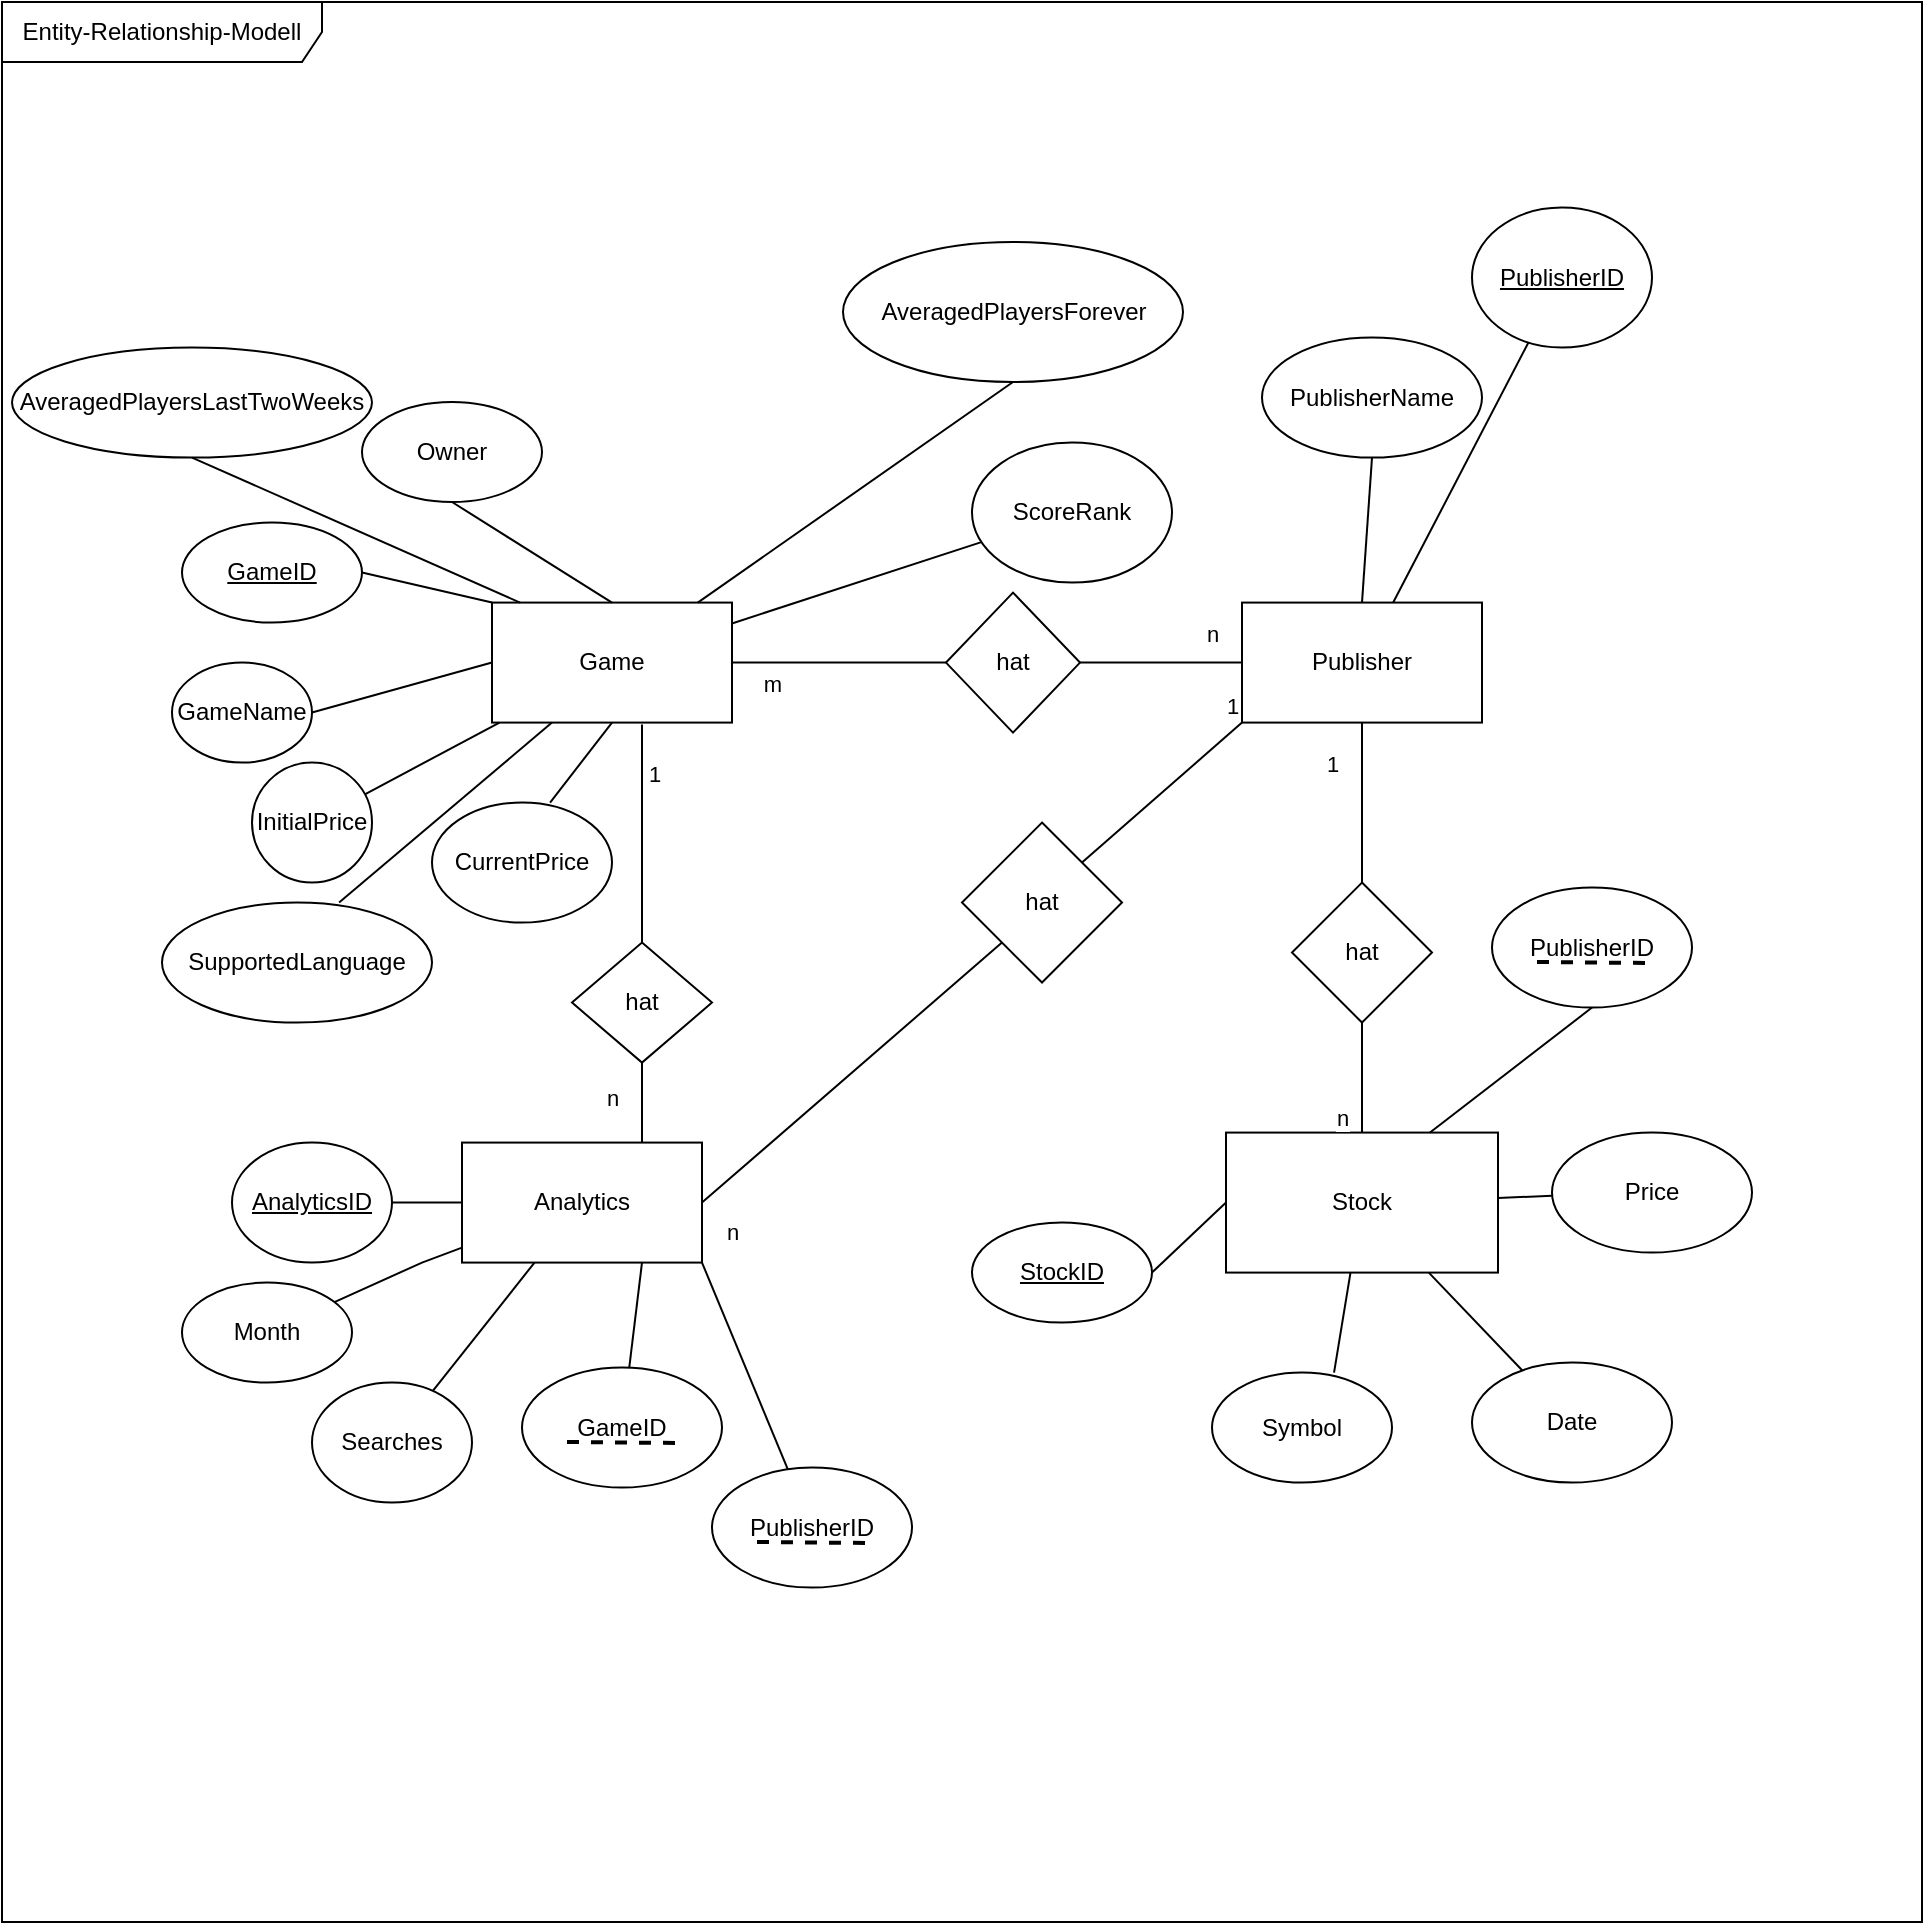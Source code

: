<mxfile version="26.1.1">
  <diagram name="Page-1" id="uBUSxN6oMUStYOfofS0Z">
    <mxGraphModel dx="3088" dy="1941" grid="1" gridSize="10" guides="1" tooltips="1" connect="1" arrows="1" fold="1" page="1" pageScale="1" pageWidth="827" pageHeight="1169" math="0" shadow="0">
      <root>
        <mxCell id="0" />
        <mxCell id="1" parent="0" />
        <mxCell id="lahSlETp8_09CoaiddEQ-1" value="Entity-Relationship-Modell" style="shape=umlFrame;whiteSpace=wrap;html=1;pointerEvents=0;recursiveResize=0;container=1;collapsible=0;width=160;" parent="1" vertex="1">
          <mxGeometry x="-970" y="-80" width="960" height="960" as="geometry" />
        </mxCell>
        <mxCell id="lahSlETp8_09CoaiddEQ-7" value="Game" style="rounded=0;whiteSpace=wrap;html=1;" parent="lahSlETp8_09CoaiddEQ-1" vertex="1">
          <mxGeometry x="245" y="300.29" width="120" height="60" as="geometry" />
        </mxCell>
        <mxCell id="lahSlETp8_09CoaiddEQ-8" value="&lt;u&gt;GameID&lt;/u&gt;" style="ellipse;whiteSpace=wrap;html=1;" parent="lahSlETp8_09CoaiddEQ-1" vertex="1">
          <mxGeometry x="90" y="260.29" width="90" height="50" as="geometry" />
        </mxCell>
        <mxCell id="lahSlETp8_09CoaiddEQ-9" value="" style="endArrow=none;html=1;rounded=0;exitX=0;exitY=0;exitDx=0;exitDy=0;entryX=1;entryY=0.5;entryDx=0;entryDy=0;" parent="lahSlETp8_09CoaiddEQ-1" source="lahSlETp8_09CoaiddEQ-7" target="lahSlETp8_09CoaiddEQ-8" edge="1">
          <mxGeometry width="50" height="50" relative="1" as="geometry">
            <mxPoint x="375" y="380.29" as="sourcePoint" />
            <mxPoint x="162" y="303.29" as="targetPoint" />
          </mxGeometry>
        </mxCell>
        <mxCell id="lahSlETp8_09CoaiddEQ-10" value="GameName" style="ellipse;whiteSpace=wrap;html=1;" parent="lahSlETp8_09CoaiddEQ-1" vertex="1">
          <mxGeometry x="85" y="330.29" width="70" height="50" as="geometry" />
        </mxCell>
        <mxCell id="lahSlETp8_09CoaiddEQ-12" value="InitialPrice" style="ellipse;whiteSpace=wrap;html=1;aspect=fixed;" parent="lahSlETp8_09CoaiddEQ-1" vertex="1">
          <mxGeometry x="125" y="380.29" width="60" height="60" as="geometry" />
        </mxCell>
        <mxCell id="lahSlETp8_09CoaiddEQ-13" value="CurrentPrice" style="ellipse;whiteSpace=wrap;html=1;" parent="lahSlETp8_09CoaiddEQ-1" vertex="1">
          <mxGeometry x="215" y="400.29" width="90" height="60" as="geometry" />
        </mxCell>
        <mxCell id="lahSlETp8_09CoaiddEQ-14" value="" style="endArrow=none;html=1;rounded=0;exitX=1;exitY=0.5;exitDx=0;exitDy=0;entryX=0;entryY=0.5;entryDx=0;entryDy=0;" parent="lahSlETp8_09CoaiddEQ-1" source="lahSlETp8_09CoaiddEQ-10" target="lahSlETp8_09CoaiddEQ-7" edge="1">
          <mxGeometry width="50" height="50" relative="1" as="geometry">
            <mxPoint x="375" y="380.29" as="sourcePoint" />
            <mxPoint x="425" y="330.29" as="targetPoint" />
          </mxGeometry>
        </mxCell>
        <mxCell id="lahSlETp8_09CoaiddEQ-15" value="" style="endArrow=none;html=1;rounded=0;" parent="lahSlETp8_09CoaiddEQ-1" source="lahSlETp8_09CoaiddEQ-12" target="lahSlETp8_09CoaiddEQ-7" edge="1">
          <mxGeometry width="50" height="50" relative="1" as="geometry">
            <mxPoint x="375" y="380.29" as="sourcePoint" />
            <mxPoint x="425" y="330.29" as="targetPoint" />
          </mxGeometry>
        </mxCell>
        <mxCell id="lahSlETp8_09CoaiddEQ-16" value="" style="endArrow=none;html=1;rounded=0;exitX=0.5;exitY=1;exitDx=0;exitDy=0;entryX=0.656;entryY=0;entryDx=0;entryDy=0;entryPerimeter=0;" parent="lahSlETp8_09CoaiddEQ-1" source="lahSlETp8_09CoaiddEQ-7" target="lahSlETp8_09CoaiddEQ-13" edge="1">
          <mxGeometry width="50" height="50" relative="1" as="geometry">
            <mxPoint x="375" y="380.29" as="sourcePoint" />
            <mxPoint x="425" y="330.29" as="targetPoint" />
          </mxGeometry>
        </mxCell>
        <mxCell id="lahSlETp8_09CoaiddEQ-17" value="Owner" style="ellipse;whiteSpace=wrap;html=1;" parent="lahSlETp8_09CoaiddEQ-1" vertex="1">
          <mxGeometry x="180" y="200" width="90" height="50" as="geometry" />
        </mxCell>
        <mxCell id="lahSlETp8_09CoaiddEQ-18" value="AveragedPlayersForever" style="ellipse;whiteSpace=wrap;html=1;" parent="lahSlETp8_09CoaiddEQ-1" vertex="1">
          <mxGeometry x="420.5" y="120" width="170" height="70" as="geometry" />
        </mxCell>
        <mxCell id="lahSlETp8_09CoaiddEQ-19" value="AveragedPlayersLastTwoWeeks" style="ellipse;whiteSpace=wrap;html=1;" parent="lahSlETp8_09CoaiddEQ-1" vertex="1">
          <mxGeometry x="5" y="172.79" width="180" height="55" as="geometry" />
        </mxCell>
        <mxCell id="lahSlETp8_09CoaiddEQ-20" value="" style="endArrow=none;html=1;rounded=0;entryX=0.5;entryY=0;entryDx=0;entryDy=0;exitX=0.5;exitY=1;exitDx=0;exitDy=0;" parent="lahSlETp8_09CoaiddEQ-1" source="lahSlETp8_09CoaiddEQ-17" target="lahSlETp8_09CoaiddEQ-7" edge="1">
          <mxGeometry width="50" height="50" relative="1" as="geometry">
            <mxPoint x="290" y="270.29" as="sourcePoint" />
            <mxPoint x="425" y="500.29" as="targetPoint" />
          </mxGeometry>
        </mxCell>
        <mxCell id="lahSlETp8_09CoaiddEQ-21" value="" style="endArrow=none;html=1;rounded=0;entryX=0.5;entryY=1;entryDx=0;entryDy=0;" parent="lahSlETp8_09CoaiddEQ-1" source="lahSlETp8_09CoaiddEQ-7" target="lahSlETp8_09CoaiddEQ-18" edge="1">
          <mxGeometry width="50" height="50" relative="1" as="geometry">
            <mxPoint x="375" y="460.29" as="sourcePoint" />
            <mxPoint x="400.543" y="232.285" as="targetPoint" />
          </mxGeometry>
        </mxCell>
        <mxCell id="lahSlETp8_09CoaiddEQ-25" value="Publisher" style="rounded=0;whiteSpace=wrap;html=1;" parent="lahSlETp8_09CoaiddEQ-1" vertex="1">
          <mxGeometry x="620" y="300.29" width="120" height="60" as="geometry" />
        </mxCell>
        <mxCell id="lahSlETp8_09CoaiddEQ-29" value="hat" style="rhombus;whiteSpace=wrap;html=1;" parent="lahSlETp8_09CoaiddEQ-1" vertex="1">
          <mxGeometry x="472" y="295.29" width="67" height="70" as="geometry" />
        </mxCell>
        <mxCell id="lahSlETp8_09CoaiddEQ-30" value="" style="endArrow=none;html=1;rounded=0;entryX=0;entryY=0.5;entryDx=0;entryDy=0;exitX=1;exitY=0.5;exitDx=0;exitDy=0;" parent="lahSlETp8_09CoaiddEQ-1" source="lahSlETp8_09CoaiddEQ-7" target="lahSlETp8_09CoaiddEQ-29" edge="1">
          <mxGeometry width="50" height="50" relative="1" as="geometry">
            <mxPoint x="375" y="490.29" as="sourcePoint" />
            <mxPoint x="425" y="440.29" as="targetPoint" />
          </mxGeometry>
        </mxCell>
        <mxCell id="lahSlETp8_09CoaiddEQ-35" value="m" style="edgeLabel;html=1;align=center;verticalAlign=middle;resizable=0;points=[];" parent="lahSlETp8_09CoaiddEQ-30" vertex="1" connectable="0">
          <mxGeometry x="-0.028" y="-4" relative="1" as="geometry">
            <mxPoint x="-32" y="6" as="offset" />
          </mxGeometry>
        </mxCell>
        <mxCell id="lahSlETp8_09CoaiddEQ-28" value="" style="endArrow=none;html=1;rounded=0;entryX=0;entryY=0.5;entryDx=0;entryDy=0;exitX=1;exitY=0.5;exitDx=0;exitDy=0;" parent="lahSlETp8_09CoaiddEQ-1" source="lahSlETp8_09CoaiddEQ-29" target="lahSlETp8_09CoaiddEQ-25" edge="1">
          <mxGeometry width="50" height="50" relative="1" as="geometry">
            <mxPoint x="575" y="325.29" as="sourcePoint" />
            <mxPoint x="425" y="440.29" as="targetPoint" />
          </mxGeometry>
        </mxCell>
        <mxCell id="lahSlETp8_09CoaiddEQ-36" value="n" style="edgeLabel;html=1;align=center;verticalAlign=middle;resizable=0;points=[];" parent="lahSlETp8_09CoaiddEQ-28" vertex="1" connectable="0">
          <mxGeometry x="-0.019" relative="1" as="geometry">
            <mxPoint x="26" y="-15" as="offset" />
          </mxGeometry>
        </mxCell>
        <mxCell id="lahSlETp8_09CoaiddEQ-47" value="&lt;u&gt;PublisherID&lt;/u&gt;" style="ellipse;whiteSpace=wrap;html=1;" parent="lahSlETp8_09CoaiddEQ-1" vertex="1">
          <mxGeometry x="735" y="102.79" width="90" height="70" as="geometry" />
        </mxCell>
        <mxCell id="lahSlETp8_09CoaiddEQ-48" value="" style="endArrow=none;html=1;rounded=0;" parent="lahSlETp8_09CoaiddEQ-1" source="lahSlETp8_09CoaiddEQ-47" target="lahSlETp8_09CoaiddEQ-25" edge="1">
          <mxGeometry width="50" height="50" relative="1" as="geometry">
            <mxPoint x="385" y="490.29" as="sourcePoint" />
            <mxPoint x="435" y="440.29" as="targetPoint" />
          </mxGeometry>
        </mxCell>
        <mxCell id="lahSlETp8_09CoaiddEQ-49" value="ScoreRank" style="ellipse;whiteSpace=wrap;html=1;" parent="lahSlETp8_09CoaiddEQ-1" vertex="1">
          <mxGeometry x="485" y="220.29" width="100" height="70" as="geometry" />
        </mxCell>
        <mxCell id="lahSlETp8_09CoaiddEQ-50" value="" style="endArrow=none;html=1;rounded=0;" parent="lahSlETp8_09CoaiddEQ-1" source="lahSlETp8_09CoaiddEQ-7" target="lahSlETp8_09CoaiddEQ-49" edge="1">
          <mxGeometry width="50" height="50" relative="1" as="geometry">
            <mxPoint x="385" y="490.29" as="sourcePoint" />
            <mxPoint x="435" y="440.29" as="targetPoint" />
          </mxGeometry>
        </mxCell>
        <mxCell id="lahSlETp8_09CoaiddEQ-51" value="Stock" style="rounded=0;whiteSpace=wrap;html=1;" parent="lahSlETp8_09CoaiddEQ-1" vertex="1">
          <mxGeometry x="612" y="565.29" width="136" height="70" as="geometry" />
        </mxCell>
        <mxCell id="lahSlETp8_09CoaiddEQ-52" value="Date" style="ellipse;whiteSpace=wrap;html=1;" parent="lahSlETp8_09CoaiddEQ-1" vertex="1">
          <mxGeometry x="735" y="680.29" width="100" height="60" as="geometry" />
        </mxCell>
        <mxCell id="lahSlETp8_09CoaiddEQ-53" value="Price" style="ellipse;whiteSpace=wrap;html=1;" parent="lahSlETp8_09CoaiddEQ-1" vertex="1">
          <mxGeometry x="775" y="565.29" width="100" height="60" as="geometry" />
        </mxCell>
        <mxCell id="lahSlETp8_09CoaiddEQ-54" value="" style="endArrow=none;html=1;rounded=0;" parent="lahSlETp8_09CoaiddEQ-1" source="lahSlETp8_09CoaiddEQ-52" target="lahSlETp8_09CoaiddEQ-51" edge="1">
          <mxGeometry width="50" height="50" relative="1" as="geometry">
            <mxPoint x="385" y="490.29" as="sourcePoint" />
            <mxPoint x="435" y="440.29" as="targetPoint" />
          </mxGeometry>
        </mxCell>
        <mxCell id="lahSlETp8_09CoaiddEQ-55" value="" style="endArrow=none;html=1;rounded=0;" parent="lahSlETp8_09CoaiddEQ-1" source="lahSlETp8_09CoaiddEQ-53" target="lahSlETp8_09CoaiddEQ-51" edge="1">
          <mxGeometry width="50" height="50" relative="1" as="geometry">
            <mxPoint x="445" y="590.29" as="sourcePoint" />
            <mxPoint x="495" y="540.29" as="targetPoint" />
          </mxGeometry>
        </mxCell>
        <mxCell id="lahSlETp8_09CoaiddEQ-56" value="hat" style="rhombus;whiteSpace=wrap;html=1;" parent="lahSlETp8_09CoaiddEQ-1" vertex="1">
          <mxGeometry x="645" y="440.29" width="70" height="70" as="geometry" />
        </mxCell>
        <mxCell id="lahSlETp8_09CoaiddEQ-58" value="" style="endArrow=none;html=1;rounded=0;" parent="lahSlETp8_09CoaiddEQ-1" source="lahSlETp8_09CoaiddEQ-56" target="lahSlETp8_09CoaiddEQ-25" edge="1">
          <mxGeometry width="50" height="50" relative="1" as="geometry">
            <mxPoint x="545" y="460.29" as="sourcePoint" />
            <mxPoint x="595" y="410.29" as="targetPoint" />
          </mxGeometry>
        </mxCell>
        <mxCell id="lahSlETp8_09CoaiddEQ-65" value="1" style="edgeLabel;html=1;align=center;verticalAlign=middle;resizable=0;points=[];" parent="lahSlETp8_09CoaiddEQ-58" vertex="1" connectable="0">
          <mxGeometry x="0.375" relative="1" as="geometry">
            <mxPoint x="-15" y="-5" as="offset" />
          </mxGeometry>
        </mxCell>
        <mxCell id="lahSlETp8_09CoaiddEQ-61" value="" style="endArrow=none;html=1;rounded=0;" parent="lahSlETp8_09CoaiddEQ-1" source="lahSlETp8_09CoaiddEQ-51" target="lahSlETp8_09CoaiddEQ-56" edge="1">
          <mxGeometry width="50" height="50" relative="1" as="geometry">
            <mxPoint x="545" y="540.29" as="sourcePoint" />
            <mxPoint x="595" y="490.29" as="targetPoint" />
          </mxGeometry>
        </mxCell>
        <mxCell id="lahSlETp8_09CoaiddEQ-66" value="n" style="edgeLabel;html=1;align=center;verticalAlign=middle;resizable=0;points=[];" parent="lahSlETp8_09CoaiddEQ-61" vertex="1" connectable="0">
          <mxGeometry y="1" relative="1" as="geometry">
            <mxPoint x="-9" y="20" as="offset" />
          </mxGeometry>
        </mxCell>
        <mxCell id="lahSlETp8_09CoaiddEQ-67" value="Symbol" style="ellipse;whiteSpace=wrap;html=1;" parent="lahSlETp8_09CoaiddEQ-1" vertex="1">
          <mxGeometry x="605" y="685.29" width="90" height="55" as="geometry" />
        </mxCell>
        <mxCell id="lahSlETp8_09CoaiddEQ-68" value="" style="endArrow=none;html=1;rounded=0;exitX=0.678;exitY=0;exitDx=0;exitDy=0;exitPerimeter=0;" parent="lahSlETp8_09CoaiddEQ-1" source="lahSlETp8_09CoaiddEQ-67" target="lahSlETp8_09CoaiddEQ-51" edge="1">
          <mxGeometry width="50" height="50" relative="1" as="geometry">
            <mxPoint x="385" y="490.29" as="sourcePoint" />
            <mxPoint x="435" y="440.29" as="targetPoint" />
          </mxGeometry>
        </mxCell>
        <mxCell id="zqXVHbRq821zLASPMQsd-1" value="Analytics" style="rounded=0;whiteSpace=wrap;html=1;" parent="lahSlETp8_09CoaiddEQ-1" vertex="1">
          <mxGeometry x="230" y="570.29" width="120" height="60" as="geometry" />
        </mxCell>
        <mxCell id="zqXVHbRq821zLASPMQsd-2" value="Month" style="ellipse;whiteSpace=wrap;html=1;" parent="lahSlETp8_09CoaiddEQ-1" vertex="1">
          <mxGeometry x="90" y="640.29" width="85" height="50" as="geometry" />
        </mxCell>
        <mxCell id="zqXVHbRq821zLASPMQsd-3" value="&lt;u&gt;AnalyticsID&lt;/u&gt;" style="ellipse;whiteSpace=wrap;html=1;" parent="lahSlETp8_09CoaiddEQ-1" vertex="1">
          <mxGeometry x="115" y="570.29" width="80" height="60" as="geometry" />
        </mxCell>
        <mxCell id="zqXVHbRq821zLASPMQsd-4" value="Searches" style="ellipse;whiteSpace=wrap;html=1;" parent="lahSlETp8_09CoaiddEQ-1" vertex="1">
          <mxGeometry x="155" y="690.29" width="80" height="60" as="geometry" />
        </mxCell>
        <mxCell id="zqXVHbRq821zLASPMQsd-6" value="" style="endArrow=none;html=1;rounded=0;" parent="lahSlETp8_09CoaiddEQ-1" source="zqXVHbRq821zLASPMQsd-1" target="zqXVHbRq821zLASPMQsd-3" edge="1">
          <mxGeometry width="50" height="50" relative="1" as="geometry">
            <mxPoint x="445" y="490.29" as="sourcePoint" />
            <mxPoint x="495" y="440.29" as="targetPoint" />
          </mxGeometry>
        </mxCell>
        <mxCell id="zqXVHbRq821zLASPMQsd-7" value="" style="endArrow=none;html=1;rounded=0;" parent="lahSlETp8_09CoaiddEQ-1" source="zqXVHbRq821zLASPMQsd-1" target="zqXVHbRq821zLASPMQsd-2" edge="1">
          <mxGeometry width="50" height="50" relative="1" as="geometry">
            <mxPoint x="445" y="490.29" as="sourcePoint" />
            <mxPoint x="495" y="440.29" as="targetPoint" />
            <Array as="points">
              <mxPoint x="210" y="630.29" />
            </Array>
          </mxGeometry>
        </mxCell>
        <mxCell id="zqXVHbRq821zLASPMQsd-8" value="" style="endArrow=none;html=1;rounded=0;" parent="lahSlETp8_09CoaiddEQ-1" source="zqXVHbRq821zLASPMQsd-1" target="zqXVHbRq821zLASPMQsd-4" edge="1">
          <mxGeometry width="50" height="50" relative="1" as="geometry">
            <mxPoint x="445" y="490.29" as="sourcePoint" />
            <mxPoint x="495" y="440.29" as="targetPoint" />
          </mxGeometry>
        </mxCell>
        <mxCell id="zqXVHbRq821zLASPMQsd-9" value="hat" style="rhombus;whiteSpace=wrap;html=1;" parent="lahSlETp8_09CoaiddEQ-1" vertex="1">
          <mxGeometry x="285" y="470.29" width="70" height="60" as="geometry" />
        </mxCell>
        <mxCell id="zqXVHbRq821zLASPMQsd-10" value="" style="endArrow=none;html=1;rounded=0;entryX=0.5;entryY=1;entryDx=0;entryDy=0;exitX=0.75;exitY=0;exitDx=0;exitDy=0;" parent="lahSlETp8_09CoaiddEQ-1" source="zqXVHbRq821zLASPMQsd-1" target="zqXVHbRq821zLASPMQsd-9" edge="1">
          <mxGeometry width="50" height="50" relative="1" as="geometry">
            <mxPoint x="325" y="580.29" as="sourcePoint" />
            <mxPoint x="495" y="440.29" as="targetPoint" />
          </mxGeometry>
        </mxCell>
        <mxCell id="zqXVHbRq821zLASPMQsd-13" value="n&lt;div&gt;&lt;br&gt;&lt;/div&gt;" style="edgeLabel;html=1;align=center;verticalAlign=middle;resizable=0;points=[];" parent="zqXVHbRq821zLASPMQsd-10" vertex="1" connectable="0">
          <mxGeometry x="-0.16" y="2" relative="1" as="geometry">
            <mxPoint x="-13" y="1" as="offset" />
          </mxGeometry>
        </mxCell>
        <mxCell id="zqXVHbRq821zLASPMQsd-11" value="" style="endArrow=none;html=1;rounded=0;" parent="lahSlETp8_09CoaiddEQ-1" target="zqXVHbRq821zLASPMQsd-9" edge="1">
          <mxGeometry width="50" height="50" relative="1" as="geometry">
            <mxPoint x="320" y="361.29" as="sourcePoint" />
            <mxPoint x="495" y="440.29" as="targetPoint" />
          </mxGeometry>
        </mxCell>
        <mxCell id="zqXVHbRq821zLASPMQsd-12" value="&lt;div&gt;1&lt;/div&gt;" style="edgeLabel;html=1;align=center;verticalAlign=middle;resizable=0;points=[];" parent="zqXVHbRq821zLASPMQsd-11" vertex="1" connectable="0">
          <mxGeometry x="0.096" y="-1" relative="1" as="geometry">
            <mxPoint x="7" y="-35" as="offset" />
          </mxGeometry>
        </mxCell>
        <mxCell id="zqXVHbRq821zLASPMQsd-14" value="hat" style="rhombus;whiteSpace=wrap;html=1;" parent="lahSlETp8_09CoaiddEQ-1" vertex="1">
          <mxGeometry x="480" y="410.29" width="80" height="80" as="geometry" />
        </mxCell>
        <mxCell id="zqXVHbRq821zLASPMQsd-15" value="" style="endArrow=none;html=1;rounded=0;entryX=0;entryY=1;entryDx=0;entryDy=0;exitX=1;exitY=0.5;exitDx=0;exitDy=0;" parent="lahSlETp8_09CoaiddEQ-1" source="zqXVHbRq821zLASPMQsd-1" target="zqXVHbRq821zLASPMQsd-14" edge="1">
          <mxGeometry width="50" height="50" relative="1" as="geometry">
            <mxPoint x="445" y="490.29" as="sourcePoint" />
            <mxPoint x="495" y="440.29" as="targetPoint" />
          </mxGeometry>
        </mxCell>
        <mxCell id="zqXVHbRq821zLASPMQsd-18" value="n" style="edgeLabel;html=1;align=center;verticalAlign=middle;resizable=0;points=[];" parent="zqXVHbRq821zLASPMQsd-15" vertex="1" connectable="0">
          <mxGeometry x="-0.223" y="1" relative="1" as="geometry">
            <mxPoint x="-43" y="66" as="offset" />
          </mxGeometry>
        </mxCell>
        <mxCell id="zqXVHbRq821zLASPMQsd-16" value="" style="endArrow=none;html=1;rounded=0;entryX=0;entryY=1;entryDx=0;entryDy=0;exitX=1;exitY=0;exitDx=0;exitDy=0;" parent="lahSlETp8_09CoaiddEQ-1" source="zqXVHbRq821zLASPMQsd-14" target="lahSlETp8_09CoaiddEQ-25" edge="1">
          <mxGeometry width="50" height="50" relative="1" as="geometry">
            <mxPoint x="445" y="490.29" as="sourcePoint" />
            <mxPoint x="495" y="440.29" as="targetPoint" />
          </mxGeometry>
        </mxCell>
        <mxCell id="zqXVHbRq821zLASPMQsd-17" value="1" style="edgeLabel;html=1;align=center;verticalAlign=middle;resizable=0;points=[];" parent="zqXVHbRq821zLASPMQsd-16" vertex="1" connectable="0">
          <mxGeometry x="0.094" y="1" relative="1" as="geometry">
            <mxPoint x="32" y="-40" as="offset" />
          </mxGeometry>
        </mxCell>
        <mxCell id="lGDkHediVVNqKcErw-fj-1" value="&lt;u&gt;StockID&lt;/u&gt;" style="ellipse;whiteSpace=wrap;html=1;" parent="lahSlETp8_09CoaiddEQ-1" vertex="1">
          <mxGeometry x="485" y="610.29" width="90" height="50" as="geometry" />
        </mxCell>
        <mxCell id="lGDkHediVVNqKcErw-fj-2" value="" style="endArrow=none;html=1;rounded=0;entryX=0;entryY=0.5;entryDx=0;entryDy=0;exitX=1;exitY=0.5;exitDx=0;exitDy=0;" parent="lahSlETp8_09CoaiddEQ-1" source="lGDkHediVVNqKcErw-fj-1" target="lahSlETp8_09CoaiddEQ-51" edge="1">
          <mxGeometry width="50" height="50" relative="1" as="geometry">
            <mxPoint x="465" y="680.29" as="sourcePoint" />
            <mxPoint x="515" y="630.29" as="targetPoint" />
          </mxGeometry>
        </mxCell>
        <mxCell id="lGDkHediVVNqKcErw-fj-3" value="PublisherName" style="ellipse;whiteSpace=wrap;html=1;" parent="lahSlETp8_09CoaiddEQ-1" vertex="1">
          <mxGeometry x="630" y="167.79" width="110" height="60" as="geometry" />
        </mxCell>
        <mxCell id="lGDkHediVVNqKcErw-fj-4" value="" style="endArrow=none;html=1;rounded=0;entryX=0.5;entryY=1;entryDx=0;entryDy=0;exitX=0.5;exitY=0;exitDx=0;exitDy=0;" parent="lahSlETp8_09CoaiddEQ-1" source="lahSlETp8_09CoaiddEQ-25" target="lGDkHediVVNqKcErw-fj-3" edge="1">
          <mxGeometry width="50" height="50" relative="1" as="geometry">
            <mxPoint x="575" y="310.29" as="sourcePoint" />
            <mxPoint x="625" y="260.29" as="targetPoint" />
          </mxGeometry>
        </mxCell>
        <mxCell id="NkCsGPs8Dw9YRRJV2HkN-1" value="" style="endArrow=none;html=1;rounded=0;entryX=0.117;entryY=0;entryDx=0;entryDy=0;exitX=0.5;exitY=1;exitDx=0;exitDy=0;entryPerimeter=0;" parent="lahSlETp8_09CoaiddEQ-1" source="lahSlETp8_09CoaiddEQ-19" target="lahSlETp8_09CoaiddEQ-7" edge="1">
          <mxGeometry width="50" height="50" relative="1" as="geometry">
            <mxPoint x="229.221" y="227.056" as="sourcePoint" />
            <mxPoint x="185" y="470.29" as="targetPoint" />
          </mxGeometry>
        </mxCell>
        <mxCell id="NkCsGPs8Dw9YRRJV2HkN-8" value="GameID" style="ellipse;whiteSpace=wrap;html=1;" parent="lahSlETp8_09CoaiddEQ-1" vertex="1">
          <mxGeometry x="260" y="682.79" width="100" height="60" as="geometry" />
        </mxCell>
        <mxCell id="NkCsGPs8Dw9YRRJV2HkN-4" value="" style="endArrow=none;html=1;rounded=0;dashed=1;strokeWidth=2;" parent="lahSlETp8_09CoaiddEQ-1" edge="1">
          <mxGeometry relative="1" as="geometry">
            <mxPoint x="282.5" y="720" as="sourcePoint" />
            <mxPoint x="337.5" y="720.5" as="targetPoint" />
          </mxGeometry>
        </mxCell>
        <mxCell id="NkCsGPs8Dw9YRRJV2HkN-5" value="" style="resizable=0;html=1;whiteSpace=wrap;align=right;verticalAlign=bottom;" parent="NkCsGPs8Dw9YRRJV2HkN-4" connectable="0" vertex="1">
          <mxGeometry x="1" relative="1" as="geometry" />
        </mxCell>
        <mxCell id="NkCsGPs8Dw9YRRJV2HkN-9" value="" style="endArrow=none;html=1;rounded=0;entryX=0.75;entryY=1;entryDx=0;entryDy=0;" parent="lahSlETp8_09CoaiddEQ-1" source="NkCsGPs8Dw9YRRJV2HkN-8" target="zqXVHbRq821zLASPMQsd-1" edge="1">
          <mxGeometry width="50" height="50" relative="1" as="geometry">
            <mxPoint x="-18" y="715.29" as="sourcePoint" />
            <mxPoint x="285" y="723.29" as="targetPoint" />
          </mxGeometry>
        </mxCell>
        <mxCell id="NkCsGPs8Dw9YRRJV2HkN-17" value="PublisherID" style="ellipse;whiteSpace=wrap;html=1;" parent="lahSlETp8_09CoaiddEQ-1" vertex="1">
          <mxGeometry x="355" y="732.79" width="100" height="60" as="geometry" />
        </mxCell>
        <mxCell id="NkCsGPs8Dw9YRRJV2HkN-18" value="" style="endArrow=none;html=1;rounded=0;dashed=1;strokeWidth=2;" parent="lahSlETp8_09CoaiddEQ-1" edge="1">
          <mxGeometry relative="1" as="geometry">
            <mxPoint x="377.5" y="770" as="sourcePoint" />
            <mxPoint x="432.5" y="770.5" as="targetPoint" />
          </mxGeometry>
        </mxCell>
        <mxCell id="NkCsGPs8Dw9YRRJV2HkN-19" value="" style="resizable=0;html=1;whiteSpace=wrap;align=right;verticalAlign=bottom;" parent="NkCsGPs8Dw9YRRJV2HkN-18" connectable="0" vertex="1">
          <mxGeometry x="1" relative="1" as="geometry" />
        </mxCell>
        <mxCell id="NkCsGPs8Dw9YRRJV2HkN-20" value="" style="endArrow=none;html=1;rounded=0;entryX=1;entryY=1;entryDx=0;entryDy=0;" parent="lahSlETp8_09CoaiddEQ-1" source="NkCsGPs8Dw9YRRJV2HkN-17" target="zqXVHbRq821zLASPMQsd-1" edge="1">
          <mxGeometry width="50" height="50" relative="1" as="geometry">
            <mxPoint x="77" y="765.29" as="sourcePoint" />
            <mxPoint x="415" y="680.29" as="targetPoint" />
          </mxGeometry>
        </mxCell>
        <mxCell id="NkCsGPs8Dw9YRRJV2HkN-21" value="SupportedLanguage" style="ellipse;whiteSpace=wrap;html=1;" parent="lahSlETp8_09CoaiddEQ-1" vertex="1">
          <mxGeometry x="80" y="450.29" width="135" height="60" as="geometry" />
        </mxCell>
        <mxCell id="NkCsGPs8Dw9YRRJV2HkN-22" value="" style="endArrow=none;html=1;rounded=0;exitX=0.25;exitY=1;exitDx=0;exitDy=0;entryX=0.656;entryY=0;entryDx=0;entryDy=0;entryPerimeter=0;" parent="lahSlETp8_09CoaiddEQ-1" source="lahSlETp8_09CoaiddEQ-7" target="NkCsGPs8Dw9YRRJV2HkN-21" edge="1">
          <mxGeometry width="50" height="50" relative="1" as="geometry">
            <mxPoint x="205" y="420.29" as="sourcePoint" />
            <mxPoint x="325" y="390.29" as="targetPoint" />
          </mxGeometry>
        </mxCell>
        <mxCell id="NkCsGPs8Dw9YRRJV2HkN-23" value="PublisherID" style="ellipse;whiteSpace=wrap;html=1;" parent="lahSlETp8_09CoaiddEQ-1" vertex="1">
          <mxGeometry x="745" y="442.79" width="100" height="60" as="geometry" />
        </mxCell>
        <mxCell id="NkCsGPs8Dw9YRRJV2HkN-24" value="" style="endArrow=none;html=1;rounded=0;dashed=1;strokeWidth=2;" parent="lahSlETp8_09CoaiddEQ-1" edge="1">
          <mxGeometry relative="1" as="geometry">
            <mxPoint x="767.5" y="480.0" as="sourcePoint" />
            <mxPoint x="822.5" y="480.5" as="targetPoint" />
          </mxGeometry>
        </mxCell>
        <mxCell id="NkCsGPs8Dw9YRRJV2HkN-25" value="" style="resizable=0;html=1;whiteSpace=wrap;align=right;verticalAlign=bottom;" parent="NkCsGPs8Dw9YRRJV2HkN-24" connectable="0" vertex="1">
          <mxGeometry x="1" relative="1" as="geometry" />
        </mxCell>
        <mxCell id="NkCsGPs8Dw9YRRJV2HkN-26" value="" style="endArrow=none;html=1;rounded=0;entryX=0.75;entryY=0;entryDx=0;entryDy=0;exitX=0.5;exitY=1;exitDx=0;exitDy=0;" parent="lahSlETp8_09CoaiddEQ-1" source="NkCsGPs8Dw9YRRJV2HkN-23" target="lahSlETp8_09CoaiddEQ-51" edge="1">
          <mxGeometry width="50" height="50" relative="1" as="geometry">
            <mxPoint x="467" y="475.29" as="sourcePoint" />
            <mxPoint x="805" y="390.29" as="targetPoint" />
          </mxGeometry>
        </mxCell>
        <mxCell id="NkCsGPs8Dw9YRRJV2HkN-44" value="" style="resizable=0;html=1;whiteSpace=wrap;align=right;verticalAlign=bottom;" parent="lahSlETp8_09CoaiddEQ-1" connectable="0" vertex="1">
          <mxGeometry x="261.248" y="60.21" as="geometry" />
        </mxCell>
      </root>
    </mxGraphModel>
  </diagram>
</mxfile>
